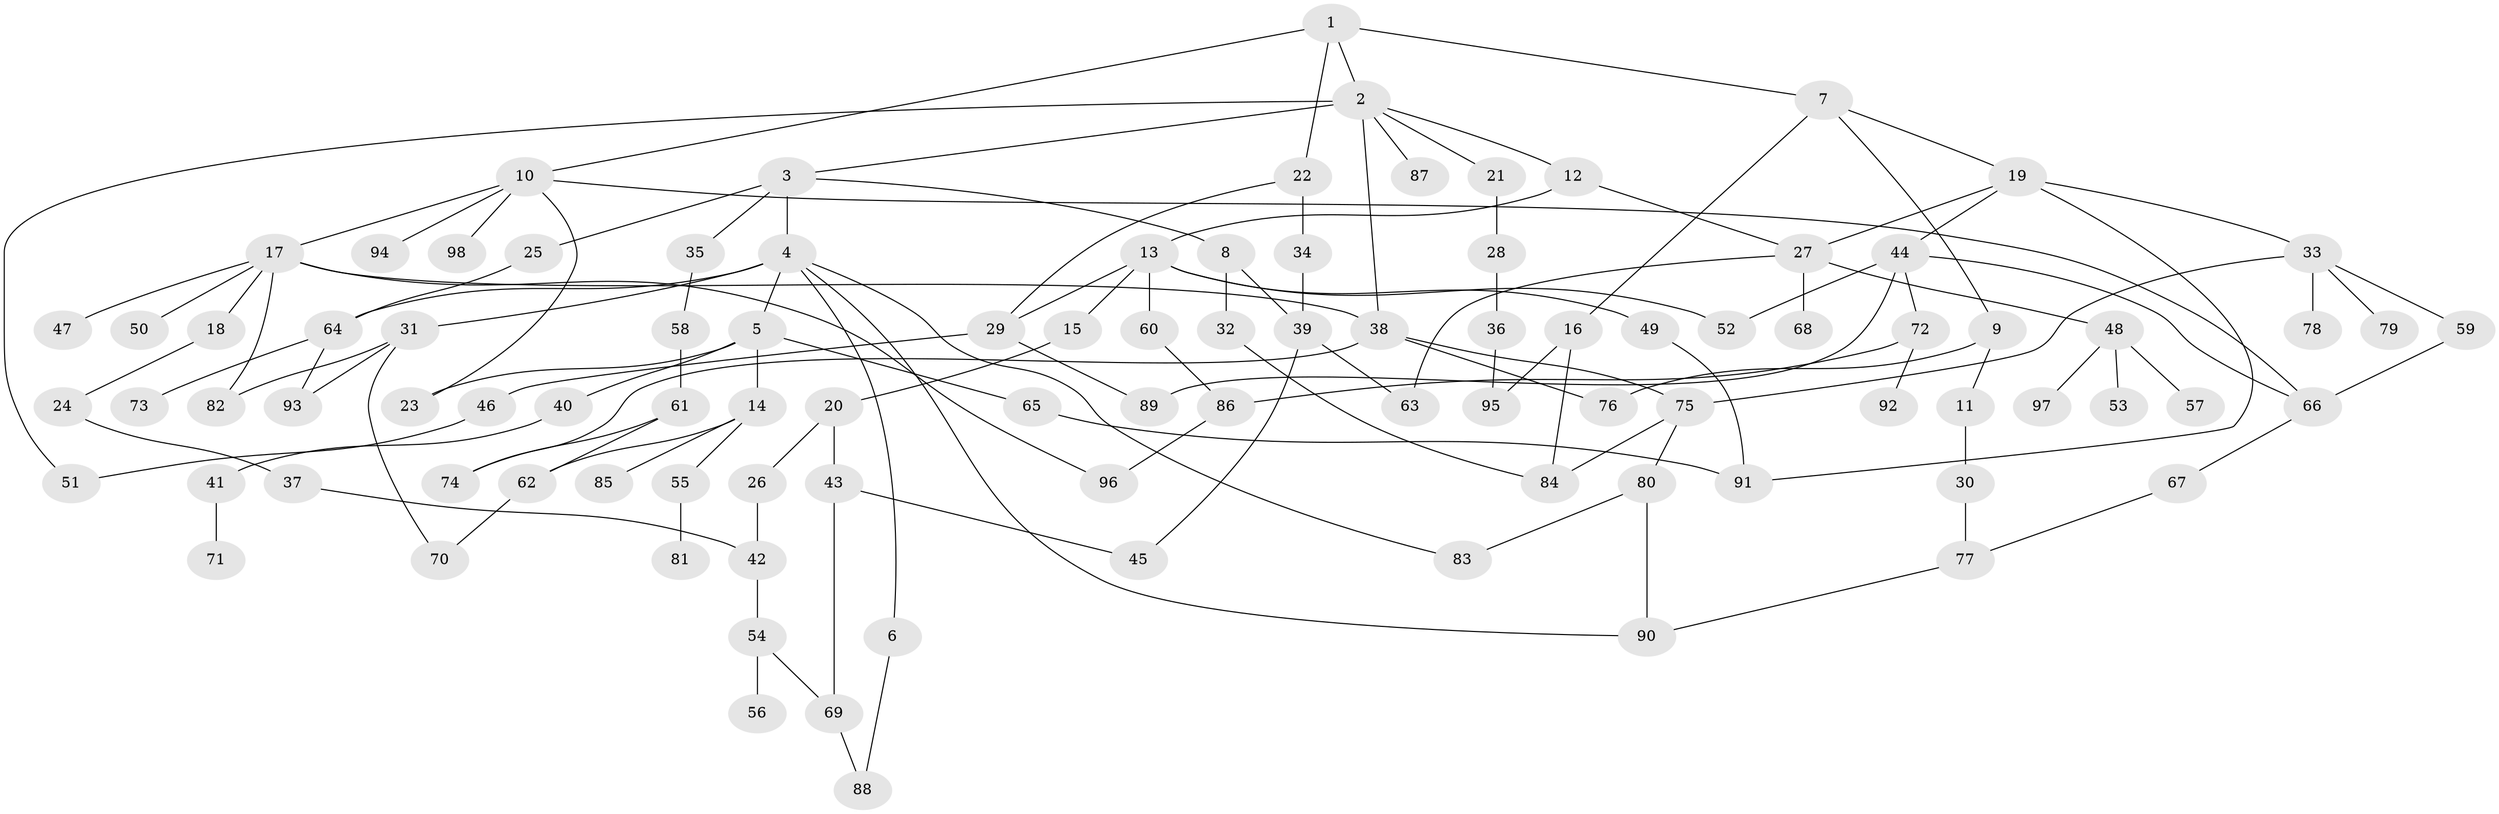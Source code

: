// Generated by graph-tools (version 1.1) at 2025/33/03/09/25 02:33:59]
// undirected, 98 vertices, 131 edges
graph export_dot {
graph [start="1"]
  node [color=gray90,style=filled];
  1;
  2;
  3;
  4;
  5;
  6;
  7;
  8;
  9;
  10;
  11;
  12;
  13;
  14;
  15;
  16;
  17;
  18;
  19;
  20;
  21;
  22;
  23;
  24;
  25;
  26;
  27;
  28;
  29;
  30;
  31;
  32;
  33;
  34;
  35;
  36;
  37;
  38;
  39;
  40;
  41;
  42;
  43;
  44;
  45;
  46;
  47;
  48;
  49;
  50;
  51;
  52;
  53;
  54;
  55;
  56;
  57;
  58;
  59;
  60;
  61;
  62;
  63;
  64;
  65;
  66;
  67;
  68;
  69;
  70;
  71;
  72;
  73;
  74;
  75;
  76;
  77;
  78;
  79;
  80;
  81;
  82;
  83;
  84;
  85;
  86;
  87;
  88;
  89;
  90;
  91;
  92;
  93;
  94;
  95;
  96;
  97;
  98;
  1 -- 2;
  1 -- 7;
  1 -- 10;
  1 -- 22;
  2 -- 3;
  2 -- 12;
  2 -- 21;
  2 -- 87;
  2 -- 51;
  2 -- 38;
  3 -- 4;
  3 -- 8;
  3 -- 25;
  3 -- 35;
  4 -- 5;
  4 -- 6;
  4 -- 31;
  4 -- 90;
  4 -- 83;
  4 -- 64;
  5 -- 14;
  5 -- 40;
  5 -- 65;
  5 -- 23;
  6 -- 88;
  7 -- 9;
  7 -- 16;
  7 -- 19;
  8 -- 32;
  8 -- 39;
  9 -- 11;
  9 -- 76;
  10 -- 17;
  10 -- 23;
  10 -- 94;
  10 -- 98;
  10 -- 66;
  11 -- 30;
  12 -- 13;
  12 -- 27;
  13 -- 15;
  13 -- 49;
  13 -- 60;
  13 -- 52;
  13 -- 29;
  14 -- 55;
  14 -- 62;
  14 -- 85;
  15 -- 20;
  16 -- 84;
  16 -- 95;
  17 -- 18;
  17 -- 38;
  17 -- 47;
  17 -- 50;
  17 -- 82;
  17 -- 96;
  18 -- 24;
  19 -- 27;
  19 -- 33;
  19 -- 44;
  19 -- 91;
  20 -- 26;
  20 -- 43;
  21 -- 28;
  22 -- 29;
  22 -- 34;
  24 -- 37;
  25 -- 64;
  26 -- 42;
  27 -- 48;
  27 -- 68;
  27 -- 63;
  28 -- 36;
  29 -- 46;
  29 -- 89;
  30 -- 77;
  31 -- 93;
  31 -- 70;
  31 -- 82;
  32 -- 84;
  33 -- 59;
  33 -- 75;
  33 -- 78;
  33 -- 79;
  34 -- 39;
  35 -- 58;
  36 -- 95;
  37 -- 42;
  38 -- 74;
  38 -- 76;
  38 -- 75;
  39 -- 45;
  39 -- 63;
  40 -- 41;
  41 -- 71;
  42 -- 54;
  43 -- 69;
  43 -- 45;
  44 -- 52;
  44 -- 66;
  44 -- 72;
  44 -- 89;
  46 -- 51;
  48 -- 53;
  48 -- 57;
  48 -- 97;
  49 -- 91;
  54 -- 56;
  54 -- 69;
  55 -- 81;
  58 -- 61;
  59 -- 66;
  60 -- 86;
  61 -- 74;
  61 -- 62;
  62 -- 70;
  64 -- 73;
  64 -- 93;
  65 -- 91;
  66 -- 67;
  67 -- 77;
  69 -- 88;
  72 -- 92;
  72 -- 86;
  75 -- 80;
  75 -- 84;
  77 -- 90;
  80 -- 83;
  80 -- 90;
  86 -- 96;
}
